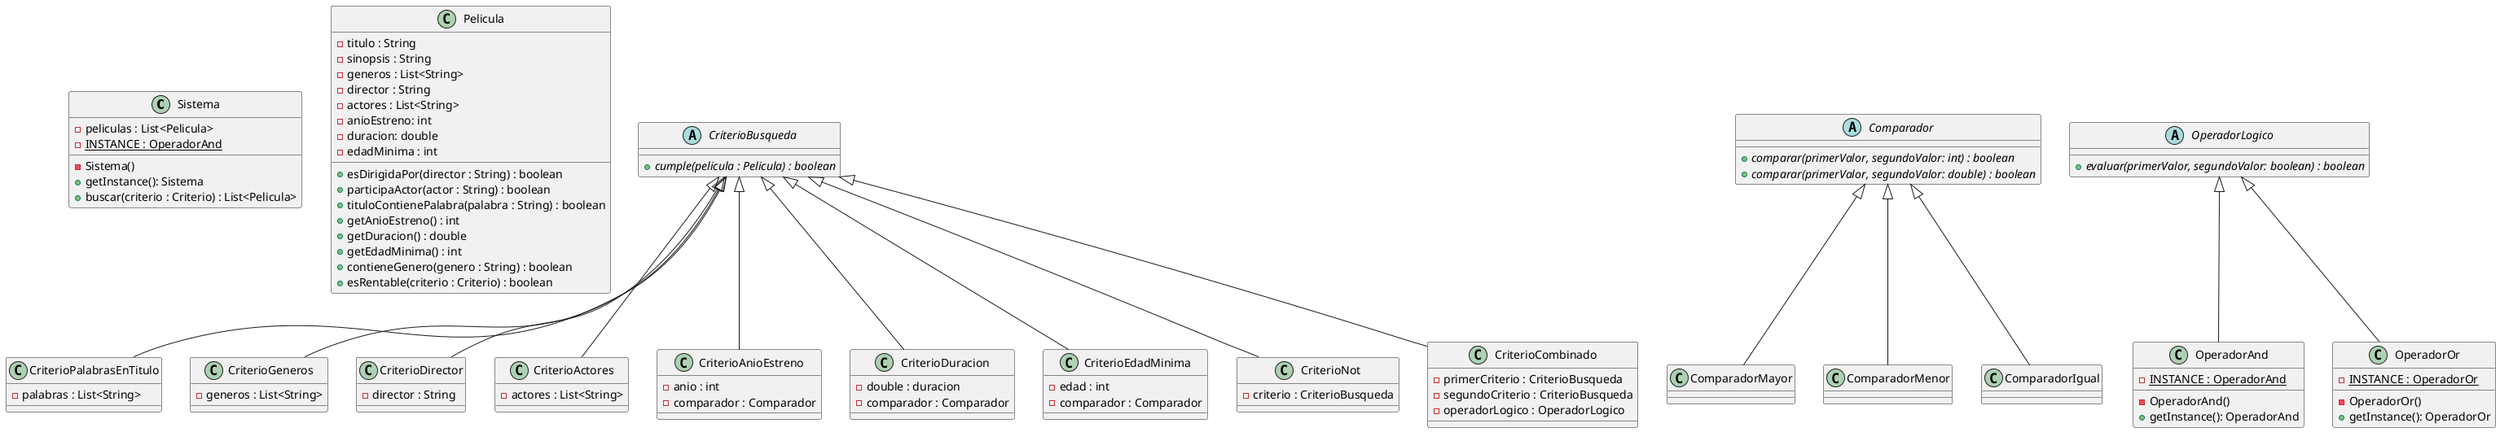﻿@startuml classDiagram

class Sistema {

    - peliculas : List<Pelicula>
    - {field} {static} INSTANCE : OperadorAnd

    - {method} Sistema()
    + {method} getInstance(): Sistema
    + buscar(criterio : Criterio) : List<Pelicula>
}

class Pelicula {
    - titulo : String
    - sinopsis : String
    - generos : List<String>
    - director : String
    - actores : List<String>
    - anioEstreno: int
    - duracion: double
    - edadMinima : int

    + esDirigidaPor(director : String) : boolean
    + participaActor(actor : String) : boolean
    + tituloContienePalabra(palabra : String) : boolean
    + getAnioEstreno() : int
    + getDuracion() : double
    + getEdadMinima() : int
    + contieneGenero(genero : String) : boolean
    + esRentable(criterio : Criterio) : boolean
}

abstract class CriterioBusqueda {
    + {abstract} cumple(pelicula : Pelicula) : boolean
}

CriterioBusqueda <|-- CriterioPalabrasEnTitulo
class CriterioPalabrasEnTitulo {
    - palabras : List<String>
}

CriterioBusqueda <|-- CriterioGeneros
class CriterioGeneros {
    - generos : List<String>
}

CriterioBusqueda <|-- CriterioDirector
class CriterioDirector {
    - director : String
}

CriterioBusqueda <|-- CriterioActores
class CriterioActores {
    - actores : List<String>
}

CriterioBusqueda <|-- CriterioAnioEstreno
class CriterioAnioEstreno {
    - anio : int
    - comparador : Comparador
}

CriterioBusqueda <|-- CriterioDuracion
class CriterioDuracion {
    - double : duracion
    - comparador : Comparador
}

CriterioBusqueda <|-- CriterioEdadMinima
class CriterioEdadMinima {
    - edad : int
    - comparador : Comparador
}

CriterioBusqueda <|-- CriterioNot
class CriterioNot {
    - criterio : CriterioBusqueda
}

CriterioBusqueda <|-- CriterioCombinado
class CriterioCombinado {
    - primerCriterio : CriterioBusqueda
    - segundoCriterio : CriterioBusqueda
    - operadorLogico : OperadorLogico
}

abstract class Comparador {
    + {abstract} comparar(primerValor, segundoValor: int) : boolean
    + {abstract} comparar(primerValor, segundoValor: double) : boolean
}

Comparador <|-- ComparadorMayor
class ComparadorMayor {
}

Comparador <|-- ComparadorMenor
class ComparadorMenor {
}

Comparador <|-- ComparadorIgual
class ComparadorIgual {
}

abstract class OperadorLogico {
    + {abstract} evaluar(primerValor, segundoValor: boolean) : boolean
}

OperadorLogico <|-- OperadorAnd
class OperadorAnd {
    - {field} {static} INSTANCE : OperadorAnd
    - {method} OperadorAnd()
    + {method} getInstance(): OperadorAnd
}

OperadorLogico <|-- OperadorOr
class OperadorOr {
    - {field} {static} INSTANCE : OperadorOr
    - {method} OperadorOr()
    + {method} getInstance(): OperadorOr
}

@enduml